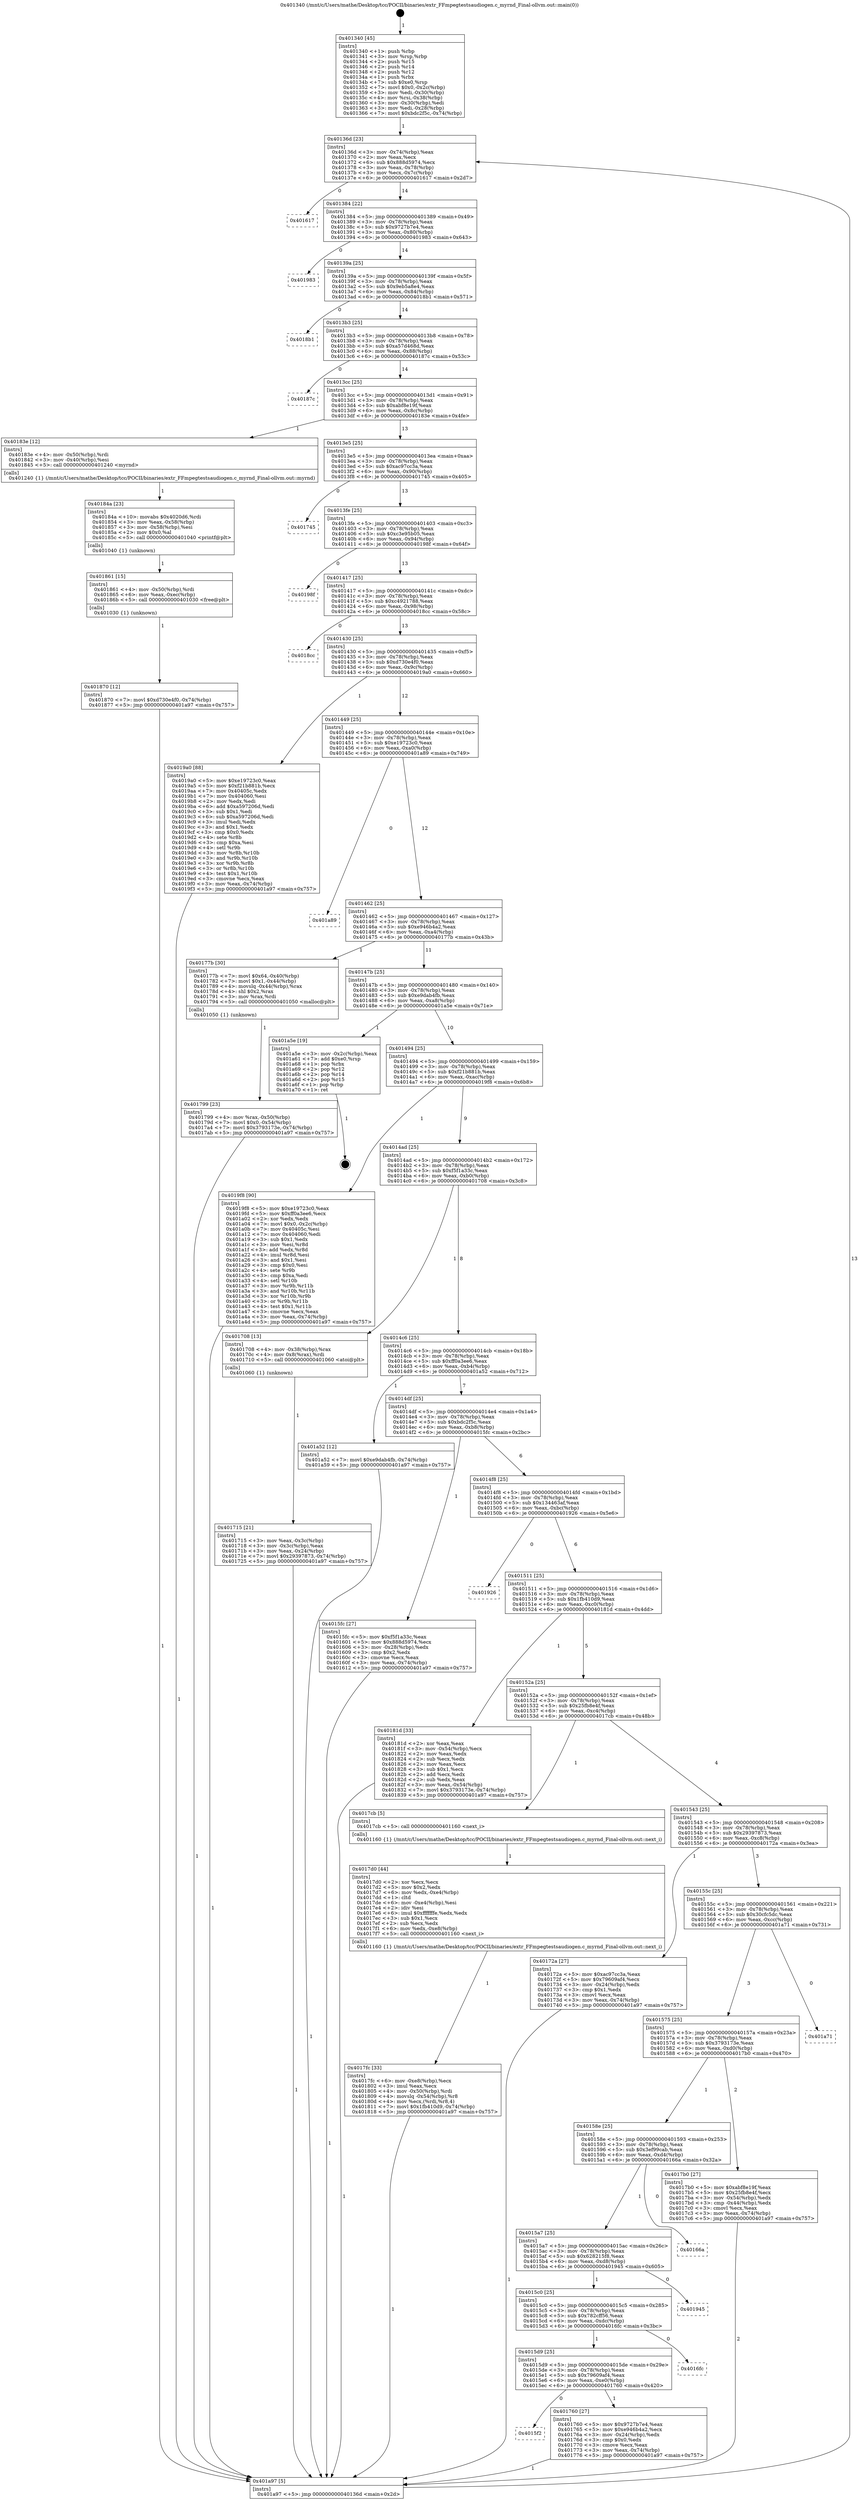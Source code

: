 digraph "0x401340" {
  label = "0x401340 (/mnt/c/Users/mathe/Desktop/tcc/POCII/binaries/extr_FFmpegtestsaudiogen.c_myrnd_Final-ollvm.out::main(0))"
  labelloc = "t"
  node[shape=record]

  Entry [label="",width=0.3,height=0.3,shape=circle,fillcolor=black,style=filled]
  "0x40136d" [label="{
     0x40136d [23]\l
     | [instrs]\l
     &nbsp;&nbsp;0x40136d \<+3\>: mov -0x74(%rbp),%eax\l
     &nbsp;&nbsp;0x401370 \<+2\>: mov %eax,%ecx\l
     &nbsp;&nbsp;0x401372 \<+6\>: sub $0x888d5974,%ecx\l
     &nbsp;&nbsp;0x401378 \<+3\>: mov %eax,-0x78(%rbp)\l
     &nbsp;&nbsp;0x40137b \<+3\>: mov %ecx,-0x7c(%rbp)\l
     &nbsp;&nbsp;0x40137e \<+6\>: je 0000000000401617 \<main+0x2d7\>\l
  }"]
  "0x401617" [label="{
     0x401617\l
  }", style=dashed]
  "0x401384" [label="{
     0x401384 [22]\l
     | [instrs]\l
     &nbsp;&nbsp;0x401384 \<+5\>: jmp 0000000000401389 \<main+0x49\>\l
     &nbsp;&nbsp;0x401389 \<+3\>: mov -0x78(%rbp),%eax\l
     &nbsp;&nbsp;0x40138c \<+5\>: sub $0x9727b7e4,%eax\l
     &nbsp;&nbsp;0x401391 \<+3\>: mov %eax,-0x80(%rbp)\l
     &nbsp;&nbsp;0x401394 \<+6\>: je 0000000000401983 \<main+0x643\>\l
  }"]
  Exit [label="",width=0.3,height=0.3,shape=circle,fillcolor=black,style=filled,peripheries=2]
  "0x401983" [label="{
     0x401983\l
  }", style=dashed]
  "0x40139a" [label="{
     0x40139a [25]\l
     | [instrs]\l
     &nbsp;&nbsp;0x40139a \<+5\>: jmp 000000000040139f \<main+0x5f\>\l
     &nbsp;&nbsp;0x40139f \<+3\>: mov -0x78(%rbp),%eax\l
     &nbsp;&nbsp;0x4013a2 \<+5\>: sub $0x9eb5a8e4,%eax\l
     &nbsp;&nbsp;0x4013a7 \<+6\>: mov %eax,-0x84(%rbp)\l
     &nbsp;&nbsp;0x4013ad \<+6\>: je 00000000004018b1 \<main+0x571\>\l
  }"]
  "0x401870" [label="{
     0x401870 [12]\l
     | [instrs]\l
     &nbsp;&nbsp;0x401870 \<+7\>: movl $0xd730e4f0,-0x74(%rbp)\l
     &nbsp;&nbsp;0x401877 \<+5\>: jmp 0000000000401a97 \<main+0x757\>\l
  }"]
  "0x4018b1" [label="{
     0x4018b1\l
  }", style=dashed]
  "0x4013b3" [label="{
     0x4013b3 [25]\l
     | [instrs]\l
     &nbsp;&nbsp;0x4013b3 \<+5\>: jmp 00000000004013b8 \<main+0x78\>\l
     &nbsp;&nbsp;0x4013b8 \<+3\>: mov -0x78(%rbp),%eax\l
     &nbsp;&nbsp;0x4013bb \<+5\>: sub $0xa57d468d,%eax\l
     &nbsp;&nbsp;0x4013c0 \<+6\>: mov %eax,-0x88(%rbp)\l
     &nbsp;&nbsp;0x4013c6 \<+6\>: je 000000000040187c \<main+0x53c\>\l
  }"]
  "0x401861" [label="{
     0x401861 [15]\l
     | [instrs]\l
     &nbsp;&nbsp;0x401861 \<+4\>: mov -0x50(%rbp),%rdi\l
     &nbsp;&nbsp;0x401865 \<+6\>: mov %eax,-0xec(%rbp)\l
     &nbsp;&nbsp;0x40186b \<+5\>: call 0000000000401030 \<free@plt\>\l
     | [calls]\l
     &nbsp;&nbsp;0x401030 \{1\} (unknown)\l
  }"]
  "0x40187c" [label="{
     0x40187c\l
  }", style=dashed]
  "0x4013cc" [label="{
     0x4013cc [25]\l
     | [instrs]\l
     &nbsp;&nbsp;0x4013cc \<+5\>: jmp 00000000004013d1 \<main+0x91\>\l
     &nbsp;&nbsp;0x4013d1 \<+3\>: mov -0x78(%rbp),%eax\l
     &nbsp;&nbsp;0x4013d4 \<+5\>: sub $0xabf8e19f,%eax\l
     &nbsp;&nbsp;0x4013d9 \<+6\>: mov %eax,-0x8c(%rbp)\l
     &nbsp;&nbsp;0x4013df \<+6\>: je 000000000040183e \<main+0x4fe\>\l
  }"]
  "0x40184a" [label="{
     0x40184a [23]\l
     | [instrs]\l
     &nbsp;&nbsp;0x40184a \<+10\>: movabs $0x4020d6,%rdi\l
     &nbsp;&nbsp;0x401854 \<+3\>: mov %eax,-0x58(%rbp)\l
     &nbsp;&nbsp;0x401857 \<+3\>: mov -0x58(%rbp),%esi\l
     &nbsp;&nbsp;0x40185a \<+2\>: mov $0x0,%al\l
     &nbsp;&nbsp;0x40185c \<+5\>: call 0000000000401040 \<printf@plt\>\l
     | [calls]\l
     &nbsp;&nbsp;0x401040 \{1\} (unknown)\l
  }"]
  "0x40183e" [label="{
     0x40183e [12]\l
     | [instrs]\l
     &nbsp;&nbsp;0x40183e \<+4\>: mov -0x50(%rbp),%rdi\l
     &nbsp;&nbsp;0x401842 \<+3\>: mov -0x40(%rbp),%esi\l
     &nbsp;&nbsp;0x401845 \<+5\>: call 0000000000401240 \<myrnd\>\l
     | [calls]\l
     &nbsp;&nbsp;0x401240 \{1\} (/mnt/c/Users/mathe/Desktop/tcc/POCII/binaries/extr_FFmpegtestsaudiogen.c_myrnd_Final-ollvm.out::myrnd)\l
  }"]
  "0x4013e5" [label="{
     0x4013e5 [25]\l
     | [instrs]\l
     &nbsp;&nbsp;0x4013e5 \<+5\>: jmp 00000000004013ea \<main+0xaa\>\l
     &nbsp;&nbsp;0x4013ea \<+3\>: mov -0x78(%rbp),%eax\l
     &nbsp;&nbsp;0x4013ed \<+5\>: sub $0xac97cc3a,%eax\l
     &nbsp;&nbsp;0x4013f2 \<+6\>: mov %eax,-0x90(%rbp)\l
     &nbsp;&nbsp;0x4013f8 \<+6\>: je 0000000000401745 \<main+0x405\>\l
  }"]
  "0x4017fc" [label="{
     0x4017fc [33]\l
     | [instrs]\l
     &nbsp;&nbsp;0x4017fc \<+6\>: mov -0xe8(%rbp),%ecx\l
     &nbsp;&nbsp;0x401802 \<+3\>: imul %eax,%ecx\l
     &nbsp;&nbsp;0x401805 \<+4\>: mov -0x50(%rbp),%rdi\l
     &nbsp;&nbsp;0x401809 \<+4\>: movslq -0x54(%rbp),%r8\l
     &nbsp;&nbsp;0x40180d \<+4\>: mov %ecx,(%rdi,%r8,4)\l
     &nbsp;&nbsp;0x401811 \<+7\>: movl $0x1fb410d9,-0x74(%rbp)\l
     &nbsp;&nbsp;0x401818 \<+5\>: jmp 0000000000401a97 \<main+0x757\>\l
  }"]
  "0x401745" [label="{
     0x401745\l
  }", style=dashed]
  "0x4013fe" [label="{
     0x4013fe [25]\l
     | [instrs]\l
     &nbsp;&nbsp;0x4013fe \<+5\>: jmp 0000000000401403 \<main+0xc3\>\l
     &nbsp;&nbsp;0x401403 \<+3\>: mov -0x78(%rbp),%eax\l
     &nbsp;&nbsp;0x401406 \<+5\>: sub $0xc3e95b05,%eax\l
     &nbsp;&nbsp;0x40140b \<+6\>: mov %eax,-0x94(%rbp)\l
     &nbsp;&nbsp;0x401411 \<+6\>: je 000000000040198f \<main+0x64f\>\l
  }"]
  "0x4017d0" [label="{
     0x4017d0 [44]\l
     | [instrs]\l
     &nbsp;&nbsp;0x4017d0 \<+2\>: xor %ecx,%ecx\l
     &nbsp;&nbsp;0x4017d2 \<+5\>: mov $0x2,%edx\l
     &nbsp;&nbsp;0x4017d7 \<+6\>: mov %edx,-0xe4(%rbp)\l
     &nbsp;&nbsp;0x4017dd \<+1\>: cltd\l
     &nbsp;&nbsp;0x4017de \<+6\>: mov -0xe4(%rbp),%esi\l
     &nbsp;&nbsp;0x4017e4 \<+2\>: idiv %esi\l
     &nbsp;&nbsp;0x4017e6 \<+6\>: imul $0xfffffffe,%edx,%edx\l
     &nbsp;&nbsp;0x4017ec \<+3\>: sub $0x1,%ecx\l
     &nbsp;&nbsp;0x4017ef \<+2\>: sub %ecx,%edx\l
     &nbsp;&nbsp;0x4017f1 \<+6\>: mov %edx,-0xe8(%rbp)\l
     &nbsp;&nbsp;0x4017f7 \<+5\>: call 0000000000401160 \<next_i\>\l
     | [calls]\l
     &nbsp;&nbsp;0x401160 \{1\} (/mnt/c/Users/mathe/Desktop/tcc/POCII/binaries/extr_FFmpegtestsaudiogen.c_myrnd_Final-ollvm.out::next_i)\l
  }"]
  "0x40198f" [label="{
     0x40198f\l
  }", style=dashed]
  "0x401417" [label="{
     0x401417 [25]\l
     | [instrs]\l
     &nbsp;&nbsp;0x401417 \<+5\>: jmp 000000000040141c \<main+0xdc\>\l
     &nbsp;&nbsp;0x40141c \<+3\>: mov -0x78(%rbp),%eax\l
     &nbsp;&nbsp;0x40141f \<+5\>: sub $0xc4921788,%eax\l
     &nbsp;&nbsp;0x401424 \<+6\>: mov %eax,-0x98(%rbp)\l
     &nbsp;&nbsp;0x40142a \<+6\>: je 00000000004018cc \<main+0x58c\>\l
  }"]
  "0x401799" [label="{
     0x401799 [23]\l
     | [instrs]\l
     &nbsp;&nbsp;0x401799 \<+4\>: mov %rax,-0x50(%rbp)\l
     &nbsp;&nbsp;0x40179d \<+7\>: movl $0x0,-0x54(%rbp)\l
     &nbsp;&nbsp;0x4017a4 \<+7\>: movl $0x3793173e,-0x74(%rbp)\l
     &nbsp;&nbsp;0x4017ab \<+5\>: jmp 0000000000401a97 \<main+0x757\>\l
  }"]
  "0x4018cc" [label="{
     0x4018cc\l
  }", style=dashed]
  "0x401430" [label="{
     0x401430 [25]\l
     | [instrs]\l
     &nbsp;&nbsp;0x401430 \<+5\>: jmp 0000000000401435 \<main+0xf5\>\l
     &nbsp;&nbsp;0x401435 \<+3\>: mov -0x78(%rbp),%eax\l
     &nbsp;&nbsp;0x401438 \<+5\>: sub $0xd730e4f0,%eax\l
     &nbsp;&nbsp;0x40143d \<+6\>: mov %eax,-0x9c(%rbp)\l
     &nbsp;&nbsp;0x401443 \<+6\>: je 00000000004019a0 \<main+0x660\>\l
  }"]
  "0x4015f2" [label="{
     0x4015f2\l
  }", style=dashed]
  "0x4019a0" [label="{
     0x4019a0 [88]\l
     | [instrs]\l
     &nbsp;&nbsp;0x4019a0 \<+5\>: mov $0xe19723c0,%eax\l
     &nbsp;&nbsp;0x4019a5 \<+5\>: mov $0xf21b881b,%ecx\l
     &nbsp;&nbsp;0x4019aa \<+7\>: mov 0x40405c,%edx\l
     &nbsp;&nbsp;0x4019b1 \<+7\>: mov 0x404060,%esi\l
     &nbsp;&nbsp;0x4019b8 \<+2\>: mov %edx,%edi\l
     &nbsp;&nbsp;0x4019ba \<+6\>: add $0xa597206d,%edi\l
     &nbsp;&nbsp;0x4019c0 \<+3\>: sub $0x1,%edi\l
     &nbsp;&nbsp;0x4019c3 \<+6\>: sub $0xa597206d,%edi\l
     &nbsp;&nbsp;0x4019c9 \<+3\>: imul %edi,%edx\l
     &nbsp;&nbsp;0x4019cc \<+3\>: and $0x1,%edx\l
     &nbsp;&nbsp;0x4019cf \<+3\>: cmp $0x0,%edx\l
     &nbsp;&nbsp;0x4019d2 \<+4\>: sete %r8b\l
     &nbsp;&nbsp;0x4019d6 \<+3\>: cmp $0xa,%esi\l
     &nbsp;&nbsp;0x4019d9 \<+4\>: setl %r9b\l
     &nbsp;&nbsp;0x4019dd \<+3\>: mov %r8b,%r10b\l
     &nbsp;&nbsp;0x4019e0 \<+3\>: and %r9b,%r10b\l
     &nbsp;&nbsp;0x4019e3 \<+3\>: xor %r9b,%r8b\l
     &nbsp;&nbsp;0x4019e6 \<+3\>: or %r8b,%r10b\l
     &nbsp;&nbsp;0x4019e9 \<+4\>: test $0x1,%r10b\l
     &nbsp;&nbsp;0x4019ed \<+3\>: cmovne %ecx,%eax\l
     &nbsp;&nbsp;0x4019f0 \<+3\>: mov %eax,-0x74(%rbp)\l
     &nbsp;&nbsp;0x4019f3 \<+5\>: jmp 0000000000401a97 \<main+0x757\>\l
  }"]
  "0x401449" [label="{
     0x401449 [25]\l
     | [instrs]\l
     &nbsp;&nbsp;0x401449 \<+5\>: jmp 000000000040144e \<main+0x10e\>\l
     &nbsp;&nbsp;0x40144e \<+3\>: mov -0x78(%rbp),%eax\l
     &nbsp;&nbsp;0x401451 \<+5\>: sub $0xe19723c0,%eax\l
     &nbsp;&nbsp;0x401456 \<+6\>: mov %eax,-0xa0(%rbp)\l
     &nbsp;&nbsp;0x40145c \<+6\>: je 0000000000401a89 \<main+0x749\>\l
  }"]
  "0x401760" [label="{
     0x401760 [27]\l
     | [instrs]\l
     &nbsp;&nbsp;0x401760 \<+5\>: mov $0x9727b7e4,%eax\l
     &nbsp;&nbsp;0x401765 \<+5\>: mov $0xe946b4a2,%ecx\l
     &nbsp;&nbsp;0x40176a \<+3\>: mov -0x24(%rbp),%edx\l
     &nbsp;&nbsp;0x40176d \<+3\>: cmp $0x0,%edx\l
     &nbsp;&nbsp;0x401770 \<+3\>: cmove %ecx,%eax\l
     &nbsp;&nbsp;0x401773 \<+3\>: mov %eax,-0x74(%rbp)\l
     &nbsp;&nbsp;0x401776 \<+5\>: jmp 0000000000401a97 \<main+0x757\>\l
  }"]
  "0x401a89" [label="{
     0x401a89\l
  }", style=dashed]
  "0x401462" [label="{
     0x401462 [25]\l
     | [instrs]\l
     &nbsp;&nbsp;0x401462 \<+5\>: jmp 0000000000401467 \<main+0x127\>\l
     &nbsp;&nbsp;0x401467 \<+3\>: mov -0x78(%rbp),%eax\l
     &nbsp;&nbsp;0x40146a \<+5\>: sub $0xe946b4a2,%eax\l
     &nbsp;&nbsp;0x40146f \<+6\>: mov %eax,-0xa4(%rbp)\l
     &nbsp;&nbsp;0x401475 \<+6\>: je 000000000040177b \<main+0x43b\>\l
  }"]
  "0x4015d9" [label="{
     0x4015d9 [25]\l
     | [instrs]\l
     &nbsp;&nbsp;0x4015d9 \<+5\>: jmp 00000000004015de \<main+0x29e\>\l
     &nbsp;&nbsp;0x4015de \<+3\>: mov -0x78(%rbp),%eax\l
     &nbsp;&nbsp;0x4015e1 \<+5\>: sub $0x79609af4,%eax\l
     &nbsp;&nbsp;0x4015e6 \<+6\>: mov %eax,-0xe0(%rbp)\l
     &nbsp;&nbsp;0x4015ec \<+6\>: je 0000000000401760 \<main+0x420\>\l
  }"]
  "0x40177b" [label="{
     0x40177b [30]\l
     | [instrs]\l
     &nbsp;&nbsp;0x40177b \<+7\>: movl $0x64,-0x40(%rbp)\l
     &nbsp;&nbsp;0x401782 \<+7\>: movl $0x1,-0x44(%rbp)\l
     &nbsp;&nbsp;0x401789 \<+4\>: movslq -0x44(%rbp),%rax\l
     &nbsp;&nbsp;0x40178d \<+4\>: shl $0x2,%rax\l
     &nbsp;&nbsp;0x401791 \<+3\>: mov %rax,%rdi\l
     &nbsp;&nbsp;0x401794 \<+5\>: call 0000000000401050 \<malloc@plt\>\l
     | [calls]\l
     &nbsp;&nbsp;0x401050 \{1\} (unknown)\l
  }"]
  "0x40147b" [label="{
     0x40147b [25]\l
     | [instrs]\l
     &nbsp;&nbsp;0x40147b \<+5\>: jmp 0000000000401480 \<main+0x140\>\l
     &nbsp;&nbsp;0x401480 \<+3\>: mov -0x78(%rbp),%eax\l
     &nbsp;&nbsp;0x401483 \<+5\>: sub $0xe9dab4fb,%eax\l
     &nbsp;&nbsp;0x401488 \<+6\>: mov %eax,-0xa8(%rbp)\l
     &nbsp;&nbsp;0x40148e \<+6\>: je 0000000000401a5e \<main+0x71e\>\l
  }"]
  "0x4016fc" [label="{
     0x4016fc\l
  }", style=dashed]
  "0x401a5e" [label="{
     0x401a5e [19]\l
     | [instrs]\l
     &nbsp;&nbsp;0x401a5e \<+3\>: mov -0x2c(%rbp),%eax\l
     &nbsp;&nbsp;0x401a61 \<+7\>: add $0xe0,%rsp\l
     &nbsp;&nbsp;0x401a68 \<+1\>: pop %rbx\l
     &nbsp;&nbsp;0x401a69 \<+2\>: pop %r12\l
     &nbsp;&nbsp;0x401a6b \<+2\>: pop %r14\l
     &nbsp;&nbsp;0x401a6d \<+2\>: pop %r15\l
     &nbsp;&nbsp;0x401a6f \<+1\>: pop %rbp\l
     &nbsp;&nbsp;0x401a70 \<+1\>: ret\l
  }"]
  "0x401494" [label="{
     0x401494 [25]\l
     | [instrs]\l
     &nbsp;&nbsp;0x401494 \<+5\>: jmp 0000000000401499 \<main+0x159\>\l
     &nbsp;&nbsp;0x401499 \<+3\>: mov -0x78(%rbp),%eax\l
     &nbsp;&nbsp;0x40149c \<+5\>: sub $0xf21b881b,%eax\l
     &nbsp;&nbsp;0x4014a1 \<+6\>: mov %eax,-0xac(%rbp)\l
     &nbsp;&nbsp;0x4014a7 \<+6\>: je 00000000004019f8 \<main+0x6b8\>\l
  }"]
  "0x4015c0" [label="{
     0x4015c0 [25]\l
     | [instrs]\l
     &nbsp;&nbsp;0x4015c0 \<+5\>: jmp 00000000004015c5 \<main+0x285\>\l
     &nbsp;&nbsp;0x4015c5 \<+3\>: mov -0x78(%rbp),%eax\l
     &nbsp;&nbsp;0x4015c8 \<+5\>: sub $0x782cff56,%eax\l
     &nbsp;&nbsp;0x4015cd \<+6\>: mov %eax,-0xdc(%rbp)\l
     &nbsp;&nbsp;0x4015d3 \<+6\>: je 00000000004016fc \<main+0x3bc\>\l
  }"]
  "0x4019f8" [label="{
     0x4019f8 [90]\l
     | [instrs]\l
     &nbsp;&nbsp;0x4019f8 \<+5\>: mov $0xe19723c0,%eax\l
     &nbsp;&nbsp;0x4019fd \<+5\>: mov $0xff0a3ee6,%ecx\l
     &nbsp;&nbsp;0x401a02 \<+2\>: xor %edx,%edx\l
     &nbsp;&nbsp;0x401a04 \<+7\>: movl $0x0,-0x2c(%rbp)\l
     &nbsp;&nbsp;0x401a0b \<+7\>: mov 0x40405c,%esi\l
     &nbsp;&nbsp;0x401a12 \<+7\>: mov 0x404060,%edi\l
     &nbsp;&nbsp;0x401a19 \<+3\>: sub $0x1,%edx\l
     &nbsp;&nbsp;0x401a1c \<+3\>: mov %esi,%r8d\l
     &nbsp;&nbsp;0x401a1f \<+3\>: add %edx,%r8d\l
     &nbsp;&nbsp;0x401a22 \<+4\>: imul %r8d,%esi\l
     &nbsp;&nbsp;0x401a26 \<+3\>: and $0x1,%esi\l
     &nbsp;&nbsp;0x401a29 \<+3\>: cmp $0x0,%esi\l
     &nbsp;&nbsp;0x401a2c \<+4\>: sete %r9b\l
     &nbsp;&nbsp;0x401a30 \<+3\>: cmp $0xa,%edi\l
     &nbsp;&nbsp;0x401a33 \<+4\>: setl %r10b\l
     &nbsp;&nbsp;0x401a37 \<+3\>: mov %r9b,%r11b\l
     &nbsp;&nbsp;0x401a3a \<+3\>: and %r10b,%r11b\l
     &nbsp;&nbsp;0x401a3d \<+3\>: xor %r10b,%r9b\l
     &nbsp;&nbsp;0x401a40 \<+3\>: or %r9b,%r11b\l
     &nbsp;&nbsp;0x401a43 \<+4\>: test $0x1,%r11b\l
     &nbsp;&nbsp;0x401a47 \<+3\>: cmovne %ecx,%eax\l
     &nbsp;&nbsp;0x401a4a \<+3\>: mov %eax,-0x74(%rbp)\l
     &nbsp;&nbsp;0x401a4d \<+5\>: jmp 0000000000401a97 \<main+0x757\>\l
  }"]
  "0x4014ad" [label="{
     0x4014ad [25]\l
     | [instrs]\l
     &nbsp;&nbsp;0x4014ad \<+5\>: jmp 00000000004014b2 \<main+0x172\>\l
     &nbsp;&nbsp;0x4014b2 \<+3\>: mov -0x78(%rbp),%eax\l
     &nbsp;&nbsp;0x4014b5 \<+5\>: sub $0xf5f1a33c,%eax\l
     &nbsp;&nbsp;0x4014ba \<+6\>: mov %eax,-0xb0(%rbp)\l
     &nbsp;&nbsp;0x4014c0 \<+6\>: je 0000000000401708 \<main+0x3c8\>\l
  }"]
  "0x401945" [label="{
     0x401945\l
  }", style=dashed]
  "0x401708" [label="{
     0x401708 [13]\l
     | [instrs]\l
     &nbsp;&nbsp;0x401708 \<+4\>: mov -0x38(%rbp),%rax\l
     &nbsp;&nbsp;0x40170c \<+4\>: mov 0x8(%rax),%rdi\l
     &nbsp;&nbsp;0x401710 \<+5\>: call 0000000000401060 \<atoi@plt\>\l
     | [calls]\l
     &nbsp;&nbsp;0x401060 \{1\} (unknown)\l
  }"]
  "0x4014c6" [label="{
     0x4014c6 [25]\l
     | [instrs]\l
     &nbsp;&nbsp;0x4014c6 \<+5\>: jmp 00000000004014cb \<main+0x18b\>\l
     &nbsp;&nbsp;0x4014cb \<+3\>: mov -0x78(%rbp),%eax\l
     &nbsp;&nbsp;0x4014ce \<+5\>: sub $0xff0a3ee6,%eax\l
     &nbsp;&nbsp;0x4014d3 \<+6\>: mov %eax,-0xb4(%rbp)\l
     &nbsp;&nbsp;0x4014d9 \<+6\>: je 0000000000401a52 \<main+0x712\>\l
  }"]
  "0x4015a7" [label="{
     0x4015a7 [25]\l
     | [instrs]\l
     &nbsp;&nbsp;0x4015a7 \<+5\>: jmp 00000000004015ac \<main+0x26c\>\l
     &nbsp;&nbsp;0x4015ac \<+3\>: mov -0x78(%rbp),%eax\l
     &nbsp;&nbsp;0x4015af \<+5\>: sub $0x628215f8,%eax\l
     &nbsp;&nbsp;0x4015b4 \<+6\>: mov %eax,-0xd8(%rbp)\l
     &nbsp;&nbsp;0x4015ba \<+6\>: je 0000000000401945 \<main+0x605\>\l
  }"]
  "0x401a52" [label="{
     0x401a52 [12]\l
     | [instrs]\l
     &nbsp;&nbsp;0x401a52 \<+7\>: movl $0xe9dab4fb,-0x74(%rbp)\l
     &nbsp;&nbsp;0x401a59 \<+5\>: jmp 0000000000401a97 \<main+0x757\>\l
  }"]
  "0x4014df" [label="{
     0x4014df [25]\l
     | [instrs]\l
     &nbsp;&nbsp;0x4014df \<+5\>: jmp 00000000004014e4 \<main+0x1a4\>\l
     &nbsp;&nbsp;0x4014e4 \<+3\>: mov -0x78(%rbp),%eax\l
     &nbsp;&nbsp;0x4014e7 \<+5\>: sub $0xbdc2f5c,%eax\l
     &nbsp;&nbsp;0x4014ec \<+6\>: mov %eax,-0xb8(%rbp)\l
     &nbsp;&nbsp;0x4014f2 \<+6\>: je 00000000004015fc \<main+0x2bc\>\l
  }"]
  "0x40166a" [label="{
     0x40166a\l
  }", style=dashed]
  "0x4015fc" [label="{
     0x4015fc [27]\l
     | [instrs]\l
     &nbsp;&nbsp;0x4015fc \<+5\>: mov $0xf5f1a33c,%eax\l
     &nbsp;&nbsp;0x401601 \<+5\>: mov $0x888d5974,%ecx\l
     &nbsp;&nbsp;0x401606 \<+3\>: mov -0x28(%rbp),%edx\l
     &nbsp;&nbsp;0x401609 \<+3\>: cmp $0x2,%edx\l
     &nbsp;&nbsp;0x40160c \<+3\>: cmovne %ecx,%eax\l
     &nbsp;&nbsp;0x40160f \<+3\>: mov %eax,-0x74(%rbp)\l
     &nbsp;&nbsp;0x401612 \<+5\>: jmp 0000000000401a97 \<main+0x757\>\l
  }"]
  "0x4014f8" [label="{
     0x4014f8 [25]\l
     | [instrs]\l
     &nbsp;&nbsp;0x4014f8 \<+5\>: jmp 00000000004014fd \<main+0x1bd\>\l
     &nbsp;&nbsp;0x4014fd \<+3\>: mov -0x78(%rbp),%eax\l
     &nbsp;&nbsp;0x401500 \<+5\>: sub $0x134463af,%eax\l
     &nbsp;&nbsp;0x401505 \<+6\>: mov %eax,-0xbc(%rbp)\l
     &nbsp;&nbsp;0x40150b \<+6\>: je 0000000000401926 \<main+0x5e6\>\l
  }"]
  "0x401a97" [label="{
     0x401a97 [5]\l
     | [instrs]\l
     &nbsp;&nbsp;0x401a97 \<+5\>: jmp 000000000040136d \<main+0x2d\>\l
  }"]
  "0x401340" [label="{
     0x401340 [45]\l
     | [instrs]\l
     &nbsp;&nbsp;0x401340 \<+1\>: push %rbp\l
     &nbsp;&nbsp;0x401341 \<+3\>: mov %rsp,%rbp\l
     &nbsp;&nbsp;0x401344 \<+2\>: push %r15\l
     &nbsp;&nbsp;0x401346 \<+2\>: push %r14\l
     &nbsp;&nbsp;0x401348 \<+2\>: push %r12\l
     &nbsp;&nbsp;0x40134a \<+1\>: push %rbx\l
     &nbsp;&nbsp;0x40134b \<+7\>: sub $0xe0,%rsp\l
     &nbsp;&nbsp;0x401352 \<+7\>: movl $0x0,-0x2c(%rbp)\l
     &nbsp;&nbsp;0x401359 \<+3\>: mov %edi,-0x30(%rbp)\l
     &nbsp;&nbsp;0x40135c \<+4\>: mov %rsi,-0x38(%rbp)\l
     &nbsp;&nbsp;0x401360 \<+3\>: mov -0x30(%rbp),%edi\l
     &nbsp;&nbsp;0x401363 \<+3\>: mov %edi,-0x28(%rbp)\l
     &nbsp;&nbsp;0x401366 \<+7\>: movl $0xbdc2f5c,-0x74(%rbp)\l
  }"]
  "0x401715" [label="{
     0x401715 [21]\l
     | [instrs]\l
     &nbsp;&nbsp;0x401715 \<+3\>: mov %eax,-0x3c(%rbp)\l
     &nbsp;&nbsp;0x401718 \<+3\>: mov -0x3c(%rbp),%eax\l
     &nbsp;&nbsp;0x40171b \<+3\>: mov %eax,-0x24(%rbp)\l
     &nbsp;&nbsp;0x40171e \<+7\>: movl $0x29397873,-0x74(%rbp)\l
     &nbsp;&nbsp;0x401725 \<+5\>: jmp 0000000000401a97 \<main+0x757\>\l
  }"]
  "0x40158e" [label="{
     0x40158e [25]\l
     | [instrs]\l
     &nbsp;&nbsp;0x40158e \<+5\>: jmp 0000000000401593 \<main+0x253\>\l
     &nbsp;&nbsp;0x401593 \<+3\>: mov -0x78(%rbp),%eax\l
     &nbsp;&nbsp;0x401596 \<+5\>: sub $0x3ef99cab,%eax\l
     &nbsp;&nbsp;0x40159b \<+6\>: mov %eax,-0xd4(%rbp)\l
     &nbsp;&nbsp;0x4015a1 \<+6\>: je 000000000040166a \<main+0x32a\>\l
  }"]
  "0x401926" [label="{
     0x401926\l
  }", style=dashed]
  "0x401511" [label="{
     0x401511 [25]\l
     | [instrs]\l
     &nbsp;&nbsp;0x401511 \<+5\>: jmp 0000000000401516 \<main+0x1d6\>\l
     &nbsp;&nbsp;0x401516 \<+3\>: mov -0x78(%rbp),%eax\l
     &nbsp;&nbsp;0x401519 \<+5\>: sub $0x1fb410d9,%eax\l
     &nbsp;&nbsp;0x40151e \<+6\>: mov %eax,-0xc0(%rbp)\l
     &nbsp;&nbsp;0x401524 \<+6\>: je 000000000040181d \<main+0x4dd\>\l
  }"]
  "0x4017b0" [label="{
     0x4017b0 [27]\l
     | [instrs]\l
     &nbsp;&nbsp;0x4017b0 \<+5\>: mov $0xabf8e19f,%eax\l
     &nbsp;&nbsp;0x4017b5 \<+5\>: mov $0x25fb8e4f,%ecx\l
     &nbsp;&nbsp;0x4017ba \<+3\>: mov -0x54(%rbp),%edx\l
     &nbsp;&nbsp;0x4017bd \<+3\>: cmp -0x44(%rbp),%edx\l
     &nbsp;&nbsp;0x4017c0 \<+3\>: cmovl %ecx,%eax\l
     &nbsp;&nbsp;0x4017c3 \<+3\>: mov %eax,-0x74(%rbp)\l
     &nbsp;&nbsp;0x4017c6 \<+5\>: jmp 0000000000401a97 \<main+0x757\>\l
  }"]
  "0x40181d" [label="{
     0x40181d [33]\l
     | [instrs]\l
     &nbsp;&nbsp;0x40181d \<+2\>: xor %eax,%eax\l
     &nbsp;&nbsp;0x40181f \<+3\>: mov -0x54(%rbp),%ecx\l
     &nbsp;&nbsp;0x401822 \<+2\>: mov %eax,%edx\l
     &nbsp;&nbsp;0x401824 \<+2\>: sub %ecx,%edx\l
     &nbsp;&nbsp;0x401826 \<+2\>: mov %eax,%ecx\l
     &nbsp;&nbsp;0x401828 \<+3\>: sub $0x1,%ecx\l
     &nbsp;&nbsp;0x40182b \<+2\>: add %ecx,%edx\l
     &nbsp;&nbsp;0x40182d \<+2\>: sub %edx,%eax\l
     &nbsp;&nbsp;0x40182f \<+3\>: mov %eax,-0x54(%rbp)\l
     &nbsp;&nbsp;0x401832 \<+7\>: movl $0x3793173e,-0x74(%rbp)\l
     &nbsp;&nbsp;0x401839 \<+5\>: jmp 0000000000401a97 \<main+0x757\>\l
  }"]
  "0x40152a" [label="{
     0x40152a [25]\l
     | [instrs]\l
     &nbsp;&nbsp;0x40152a \<+5\>: jmp 000000000040152f \<main+0x1ef\>\l
     &nbsp;&nbsp;0x40152f \<+3\>: mov -0x78(%rbp),%eax\l
     &nbsp;&nbsp;0x401532 \<+5\>: sub $0x25fb8e4f,%eax\l
     &nbsp;&nbsp;0x401537 \<+6\>: mov %eax,-0xc4(%rbp)\l
     &nbsp;&nbsp;0x40153d \<+6\>: je 00000000004017cb \<main+0x48b\>\l
  }"]
  "0x401575" [label="{
     0x401575 [25]\l
     | [instrs]\l
     &nbsp;&nbsp;0x401575 \<+5\>: jmp 000000000040157a \<main+0x23a\>\l
     &nbsp;&nbsp;0x40157a \<+3\>: mov -0x78(%rbp),%eax\l
     &nbsp;&nbsp;0x40157d \<+5\>: sub $0x3793173e,%eax\l
     &nbsp;&nbsp;0x401582 \<+6\>: mov %eax,-0xd0(%rbp)\l
     &nbsp;&nbsp;0x401588 \<+6\>: je 00000000004017b0 \<main+0x470\>\l
  }"]
  "0x4017cb" [label="{
     0x4017cb [5]\l
     | [instrs]\l
     &nbsp;&nbsp;0x4017cb \<+5\>: call 0000000000401160 \<next_i\>\l
     | [calls]\l
     &nbsp;&nbsp;0x401160 \{1\} (/mnt/c/Users/mathe/Desktop/tcc/POCII/binaries/extr_FFmpegtestsaudiogen.c_myrnd_Final-ollvm.out::next_i)\l
  }"]
  "0x401543" [label="{
     0x401543 [25]\l
     | [instrs]\l
     &nbsp;&nbsp;0x401543 \<+5\>: jmp 0000000000401548 \<main+0x208\>\l
     &nbsp;&nbsp;0x401548 \<+3\>: mov -0x78(%rbp),%eax\l
     &nbsp;&nbsp;0x40154b \<+5\>: sub $0x29397873,%eax\l
     &nbsp;&nbsp;0x401550 \<+6\>: mov %eax,-0xc8(%rbp)\l
     &nbsp;&nbsp;0x401556 \<+6\>: je 000000000040172a \<main+0x3ea\>\l
  }"]
  "0x401a71" [label="{
     0x401a71\l
  }", style=dashed]
  "0x40172a" [label="{
     0x40172a [27]\l
     | [instrs]\l
     &nbsp;&nbsp;0x40172a \<+5\>: mov $0xac97cc3a,%eax\l
     &nbsp;&nbsp;0x40172f \<+5\>: mov $0x79609af4,%ecx\l
     &nbsp;&nbsp;0x401734 \<+3\>: mov -0x24(%rbp),%edx\l
     &nbsp;&nbsp;0x401737 \<+3\>: cmp $0x1,%edx\l
     &nbsp;&nbsp;0x40173a \<+3\>: cmovl %ecx,%eax\l
     &nbsp;&nbsp;0x40173d \<+3\>: mov %eax,-0x74(%rbp)\l
     &nbsp;&nbsp;0x401740 \<+5\>: jmp 0000000000401a97 \<main+0x757\>\l
  }"]
  "0x40155c" [label="{
     0x40155c [25]\l
     | [instrs]\l
     &nbsp;&nbsp;0x40155c \<+5\>: jmp 0000000000401561 \<main+0x221\>\l
     &nbsp;&nbsp;0x401561 \<+3\>: mov -0x78(%rbp),%eax\l
     &nbsp;&nbsp;0x401564 \<+5\>: sub $0x30cfc5dc,%eax\l
     &nbsp;&nbsp;0x401569 \<+6\>: mov %eax,-0xcc(%rbp)\l
     &nbsp;&nbsp;0x40156f \<+6\>: je 0000000000401a71 \<main+0x731\>\l
  }"]
  Entry -> "0x401340" [label=" 1"]
  "0x40136d" -> "0x401617" [label=" 0"]
  "0x40136d" -> "0x401384" [label=" 14"]
  "0x401a5e" -> Exit [label=" 1"]
  "0x401384" -> "0x401983" [label=" 0"]
  "0x401384" -> "0x40139a" [label=" 14"]
  "0x401a52" -> "0x401a97" [label=" 1"]
  "0x40139a" -> "0x4018b1" [label=" 0"]
  "0x40139a" -> "0x4013b3" [label=" 14"]
  "0x4019f8" -> "0x401a97" [label=" 1"]
  "0x4013b3" -> "0x40187c" [label=" 0"]
  "0x4013b3" -> "0x4013cc" [label=" 14"]
  "0x4019a0" -> "0x401a97" [label=" 1"]
  "0x4013cc" -> "0x40183e" [label=" 1"]
  "0x4013cc" -> "0x4013e5" [label=" 13"]
  "0x401870" -> "0x401a97" [label=" 1"]
  "0x4013e5" -> "0x401745" [label=" 0"]
  "0x4013e5" -> "0x4013fe" [label=" 13"]
  "0x401861" -> "0x401870" [label=" 1"]
  "0x4013fe" -> "0x40198f" [label=" 0"]
  "0x4013fe" -> "0x401417" [label=" 13"]
  "0x40184a" -> "0x401861" [label=" 1"]
  "0x401417" -> "0x4018cc" [label=" 0"]
  "0x401417" -> "0x401430" [label=" 13"]
  "0x40183e" -> "0x40184a" [label=" 1"]
  "0x401430" -> "0x4019a0" [label=" 1"]
  "0x401430" -> "0x401449" [label=" 12"]
  "0x40181d" -> "0x401a97" [label=" 1"]
  "0x401449" -> "0x401a89" [label=" 0"]
  "0x401449" -> "0x401462" [label=" 12"]
  "0x4017fc" -> "0x401a97" [label=" 1"]
  "0x401462" -> "0x40177b" [label=" 1"]
  "0x401462" -> "0x40147b" [label=" 11"]
  "0x4017cb" -> "0x4017d0" [label=" 1"]
  "0x40147b" -> "0x401a5e" [label=" 1"]
  "0x40147b" -> "0x401494" [label=" 10"]
  "0x4017b0" -> "0x401a97" [label=" 2"]
  "0x401494" -> "0x4019f8" [label=" 1"]
  "0x401494" -> "0x4014ad" [label=" 9"]
  "0x40177b" -> "0x401799" [label=" 1"]
  "0x4014ad" -> "0x401708" [label=" 1"]
  "0x4014ad" -> "0x4014c6" [label=" 8"]
  "0x401760" -> "0x401a97" [label=" 1"]
  "0x4014c6" -> "0x401a52" [label=" 1"]
  "0x4014c6" -> "0x4014df" [label=" 7"]
  "0x4015d9" -> "0x401760" [label=" 1"]
  "0x4014df" -> "0x4015fc" [label=" 1"]
  "0x4014df" -> "0x4014f8" [label=" 6"]
  "0x4015fc" -> "0x401a97" [label=" 1"]
  "0x401340" -> "0x40136d" [label=" 1"]
  "0x401a97" -> "0x40136d" [label=" 13"]
  "0x401708" -> "0x401715" [label=" 1"]
  "0x401715" -> "0x401a97" [label=" 1"]
  "0x4017d0" -> "0x4017fc" [label=" 1"]
  "0x4014f8" -> "0x401926" [label=" 0"]
  "0x4014f8" -> "0x401511" [label=" 6"]
  "0x4015c0" -> "0x4016fc" [label=" 0"]
  "0x401511" -> "0x40181d" [label=" 1"]
  "0x401511" -> "0x40152a" [label=" 5"]
  "0x401799" -> "0x401a97" [label=" 1"]
  "0x40152a" -> "0x4017cb" [label=" 1"]
  "0x40152a" -> "0x401543" [label=" 4"]
  "0x4015a7" -> "0x401945" [label=" 0"]
  "0x401543" -> "0x40172a" [label=" 1"]
  "0x401543" -> "0x40155c" [label=" 3"]
  "0x40172a" -> "0x401a97" [label=" 1"]
  "0x4015d9" -> "0x4015f2" [label=" 0"]
  "0x40155c" -> "0x401a71" [label=" 0"]
  "0x40155c" -> "0x401575" [label=" 3"]
  "0x4015a7" -> "0x4015c0" [label=" 1"]
  "0x401575" -> "0x4017b0" [label=" 2"]
  "0x401575" -> "0x40158e" [label=" 1"]
  "0x4015c0" -> "0x4015d9" [label=" 1"]
  "0x40158e" -> "0x40166a" [label=" 0"]
  "0x40158e" -> "0x4015a7" [label=" 1"]
}
